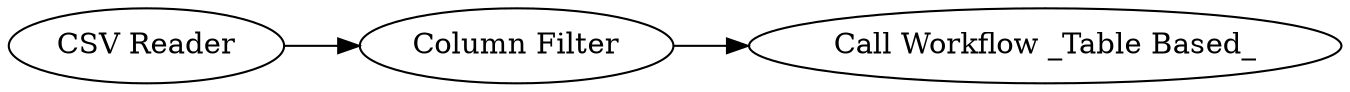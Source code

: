 digraph {
	1 [label="CSV Reader"]
	3 [label="Column Filter"]
	7 [label="Call Workflow _Table Based_"]
	1 -> 3
	3 -> 7
	rankdir=LR
}
